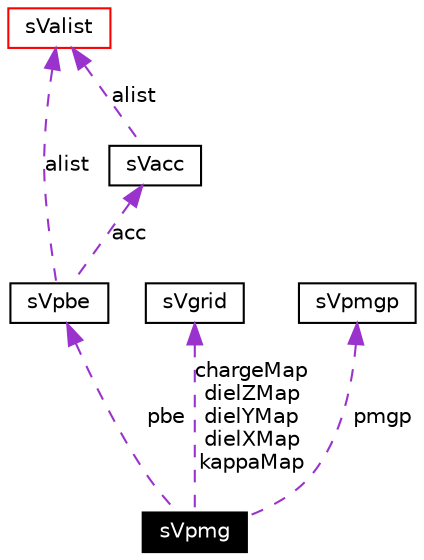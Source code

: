 digraph inheritance
{
  Node79 [shape="box",label="sVpmg",fontsize=10,height=0.2,width=0.4,fontname="Helvetica",color="black",style="filled" fontcolor="white"];
  Node80 -> Node79 [dir=back,color="darkorchid3",fontsize=10,style="dashed",label="pbe",fontname="Helvetica"];
  Node80 [shape="box",label="sVpbe",fontsize=10,height=0.2,width=0.4,fontname="Helvetica",color="black",URL="$structsVpbe.html"];
  Node81 -> Node80 [dir=back,color="darkorchid3",fontsize=10,style="dashed",label="acc",fontname="Helvetica"];
  Node81 [shape="box",label="sVacc",fontsize=10,height=0.2,width=0.4,fontname="Helvetica",color="black",URL="$structsVacc.html"];
  Node82 -> Node81 [dir=back,color="darkorchid3",fontsize=10,style="dashed",label="alist",fontname="Helvetica"];
  Node82 [shape="box",label="sValist",fontsize=10,height=0.2,width=0.4,fontname="Helvetica",color="red",URL="$structsValist.html"];
  Node82 -> Node80 [dir=back,color="darkorchid3",fontsize=10,style="dashed",label="alist",fontname="Helvetica"];
  Node84 -> Node79 [dir=back,color="darkorchid3",fontsize=10,style="dashed",label="chargeMap\ndielZMap\ndielYMap\ndielXMap\nkappaMap",fontname="Helvetica"];
  Node84 [shape="box",label="sVgrid",fontsize=10,height=0.2,width=0.4,fontname="Helvetica",color="black",URL="$structsVgrid.html"];
  Node85 -> Node79 [dir=back,color="darkorchid3",fontsize=10,style="dashed",label="pmgp",fontname="Helvetica"];
  Node85 [shape="box",label="sVpmgp",fontsize=10,height=0.2,width=0.4,fontname="Helvetica",color="black",URL="$structsVpmgp.html"];
}
